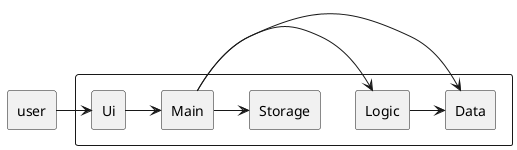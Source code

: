 @startuml
skinparam BackgroundColor white
skinparam componentStyle rectangle
component  {
   component "Main"
   component Logic
   component Ui
   component Data
   component Storage

}
[user]->[Ui]
[Ui] -> [Main]
[Main] -> [Logic]
[Main] -> [Data]
[Logic] -> [Data]
[Main] -> Storage
@enduml